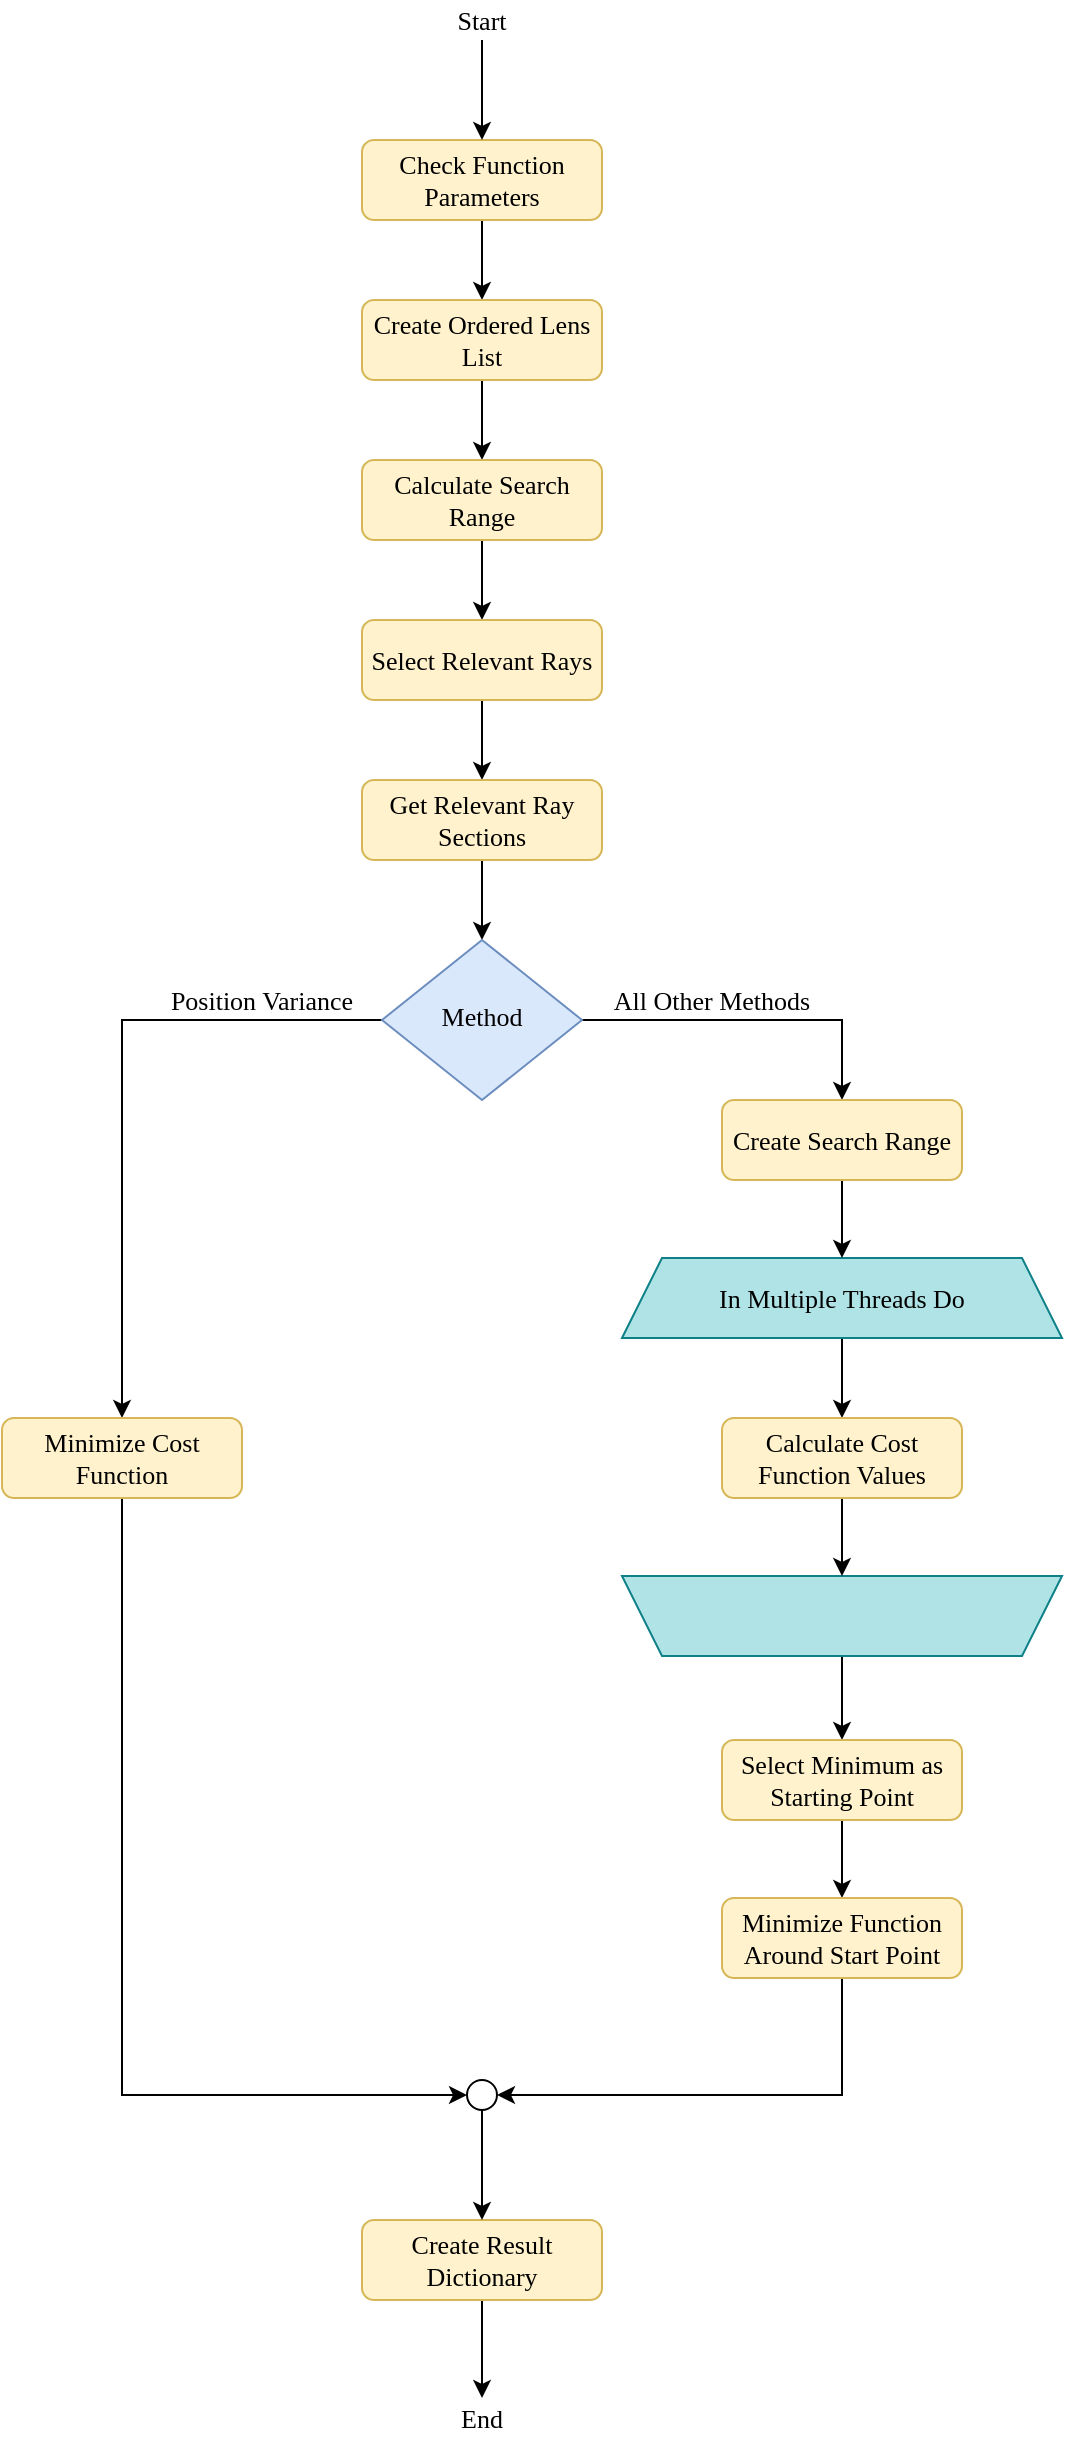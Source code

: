 <mxfile version="21.5.0" type="device">
  <diagram id="C5RBs43oDa-KdzZeNtuy" name="Page-1">
    <mxGraphModel dx="1323" dy="3019" grid="1" gridSize="10" guides="1" tooltips="1" connect="1" arrows="1" fold="1" page="1" pageScale="1" pageWidth="827" pageHeight="1169" math="0" shadow="0">
      <root>
        <mxCell id="WIyWlLk6GJQsqaUBKTNV-0" />
        <mxCell id="WIyWlLk6GJQsqaUBKTNV-1" parent="WIyWlLk6GJQsqaUBKTNV-0" />
        <mxCell id="uH4OkT64cM5H5gFiCBfV-25" style="edgeStyle=orthogonalEdgeStyle;rounded=0;orthogonalLoop=1;jettySize=auto;html=1;entryX=0.5;entryY=0;entryDx=0;entryDy=0;" parent="WIyWlLk6GJQsqaUBKTNV-1" source="tedfQHLUCKz6kTAHSQzP-0" target="Ra94u74_zHsjVBOQ7fiC-0" edge="1">
          <mxGeometry relative="1" as="geometry" />
        </mxCell>
        <mxCell id="tedfQHLUCKz6kTAHSQzP-0" value="Check Function Parameters" style="rounded=1;whiteSpace=wrap;html=1;fontSize=13;glass=0;strokeWidth=1;shadow=0;fillColor=#fff2cc;strokeColor=#d6b656;fontFamily=Times New Roman;fontColor=#000000;flipV=0;flipH=1;" parent="WIyWlLk6GJQsqaUBKTNV-1" vertex="1">
          <mxGeometry x="280" y="40" width="120" height="40" as="geometry" />
        </mxCell>
        <mxCell id="JQYIA-HylmGEcJKbKAeS-39" value="" style="edgeStyle=orthogonalEdgeStyle;rounded=0;orthogonalLoop=1;jettySize=auto;html=1;" edge="1" parent="WIyWlLk6GJQsqaUBKTNV-1" source="tedfQHLUCKz6kTAHSQzP-3" target="tedfQHLUCKz6kTAHSQzP-0">
          <mxGeometry relative="1" as="geometry" />
        </mxCell>
        <mxCell id="tedfQHLUCKz6kTAHSQzP-3" value="Start" style="text;html=1;strokeColor=none;fillColor=none;align=center;verticalAlign=middle;whiteSpace=wrap;rounded=0;fontFamily=Times New Roman;fontSize=13;fontColor=#000000;" parent="WIyWlLk6GJQsqaUBKTNV-1" vertex="1">
          <mxGeometry x="320" y="-30" width="40" height="20" as="geometry" />
        </mxCell>
        <mxCell id="uH4OkT64cM5H5gFiCBfV-26" style="edgeStyle=orthogonalEdgeStyle;rounded=0;orthogonalLoop=1;jettySize=auto;html=1;entryX=0.5;entryY=0;entryDx=0;entryDy=0;" parent="WIyWlLk6GJQsqaUBKTNV-1" source="Ra94u74_zHsjVBOQ7fiC-0" target="uH4OkT64cM5H5gFiCBfV-0" edge="1">
          <mxGeometry relative="1" as="geometry" />
        </mxCell>
        <mxCell id="Ra94u74_zHsjVBOQ7fiC-0" value="Create Ordered Lens List" style="rounded=1;whiteSpace=wrap;html=1;fontSize=13;glass=0;strokeWidth=1;shadow=0;fillColor=#fff2cc;strokeColor=#d6b656;fontFamily=Times New Roman;fontColor=#000000;flipV=0;flipH=1;" parent="WIyWlLk6GJQsqaUBKTNV-1" vertex="1">
          <mxGeometry x="280" y="120" width="120" height="40" as="geometry" />
        </mxCell>
        <mxCell id="JQYIA-HylmGEcJKbKAeS-13" style="edgeStyle=orthogonalEdgeStyle;rounded=0;orthogonalLoop=1;jettySize=auto;html=1;entryX=0.5;entryY=0;entryDx=0;entryDy=0;" edge="1" parent="WIyWlLk6GJQsqaUBKTNV-1" source="uH4OkT64cM5H5gFiCBfV-0" target="JQYIA-HylmGEcJKbKAeS-0">
          <mxGeometry relative="1" as="geometry" />
        </mxCell>
        <mxCell id="uH4OkT64cM5H5gFiCBfV-0" value="Calculate Search Range" style="rounded=1;whiteSpace=wrap;html=1;fontSize=13;glass=0;strokeWidth=1;shadow=0;fillColor=#fff2cc;strokeColor=#d6b656;fontFamily=Times New Roman;fontColor=#000000;flipV=0;flipH=1;" parent="WIyWlLk6GJQsqaUBKTNV-1" vertex="1">
          <mxGeometry x="280" y="200" width="120" height="40" as="geometry" />
        </mxCell>
        <mxCell id="JQYIA-HylmGEcJKbKAeS-21" style="edgeStyle=orthogonalEdgeStyle;rounded=0;orthogonalLoop=1;jettySize=auto;html=1;entryX=0.5;entryY=0;entryDx=0;entryDy=0;" edge="1" parent="WIyWlLk6GJQsqaUBKTNV-1" source="uH4OkT64cM5H5gFiCBfV-1" target="JQYIA-HylmGEcJKbKAeS-5">
          <mxGeometry relative="1" as="geometry" />
        </mxCell>
        <mxCell id="uH4OkT64cM5H5gFiCBfV-1" value="In Multiple Threads Do" style="shape=trapezoid;perimeter=trapezoidPerimeter;whiteSpace=wrap;html=1;fixedSize=1;fontFamily=Times New Roman;fillColor=#b0e3e6;strokeColor=#0e8088;fontSize=13;" parent="WIyWlLk6GJQsqaUBKTNV-1" vertex="1">
          <mxGeometry x="410" y="599" width="220" height="40" as="geometry" />
        </mxCell>
        <mxCell id="JQYIA-HylmGEcJKbKAeS-25" style="edgeStyle=orthogonalEdgeStyle;rounded=0;orthogonalLoop=1;jettySize=auto;html=1;entryX=0.5;entryY=0;entryDx=0;entryDy=0;" edge="1" parent="WIyWlLk6GJQsqaUBKTNV-1" source="uH4OkT64cM5H5gFiCBfV-12" target="JQYIA-HylmGEcJKbKAeS-7">
          <mxGeometry relative="1" as="geometry" />
        </mxCell>
        <mxCell id="uH4OkT64cM5H5gFiCBfV-12" value="" style="shape=trapezoid;perimeter=trapezoidPerimeter;whiteSpace=wrap;html=1;fixedSize=1;fontFamily=Times New Roman;fillColor=#b0e3e6;strokeColor=#0e8088;direction=west;fontSize=13;" parent="WIyWlLk6GJQsqaUBKTNV-1" vertex="1">
          <mxGeometry x="410" y="758" width="220" height="40" as="geometry" />
        </mxCell>
        <mxCell id="uH4OkT64cM5H5gFiCBfV-48" value="End" style="text;html=1;strokeColor=none;fillColor=none;align=center;verticalAlign=middle;whiteSpace=wrap;rounded=0;fontFamily=Times New Roman;fontSize=13;fontColor=#000000;" parent="WIyWlLk6GJQsqaUBKTNV-1" vertex="1">
          <mxGeometry x="320" y="1169" width="40" height="20" as="geometry" />
        </mxCell>
        <mxCell id="JQYIA-HylmGEcJKbKAeS-16" style="edgeStyle=orthogonalEdgeStyle;rounded=0;orthogonalLoop=1;jettySize=auto;html=1;entryX=0.5;entryY=0;entryDx=0;entryDy=0;" edge="1" parent="WIyWlLk6GJQsqaUBKTNV-1" source="JQYIA-HylmGEcJKbKAeS-0" target="JQYIA-HylmGEcJKbKAeS-1">
          <mxGeometry relative="1" as="geometry" />
        </mxCell>
        <mxCell id="JQYIA-HylmGEcJKbKAeS-0" value="Select Relevant Rays" style="rounded=1;whiteSpace=wrap;html=1;fontSize=13;glass=0;strokeWidth=1;shadow=0;fillColor=#fff2cc;strokeColor=#d6b656;fontFamily=Times New Roman;fontColor=#000000;flipV=0;flipH=1;" vertex="1" parent="WIyWlLk6GJQsqaUBKTNV-1">
          <mxGeometry x="280" y="280" width="120" height="40" as="geometry" />
        </mxCell>
        <mxCell id="JQYIA-HylmGEcJKbKAeS-17" value="" style="edgeStyle=orthogonalEdgeStyle;rounded=0;orthogonalLoop=1;jettySize=auto;html=1;" edge="1" parent="WIyWlLk6GJQsqaUBKTNV-1" source="JQYIA-HylmGEcJKbKAeS-1" target="JQYIA-HylmGEcJKbKAeS-2">
          <mxGeometry relative="1" as="geometry" />
        </mxCell>
        <mxCell id="JQYIA-HylmGEcJKbKAeS-1" value="Get Relevant Ray Sections" style="rounded=1;whiteSpace=wrap;html=1;fontSize=13;glass=0;strokeWidth=1;shadow=0;fillColor=#fff2cc;strokeColor=#d6b656;fontFamily=Times New Roman;fontColor=#000000;flipV=0;flipH=1;" vertex="1" parent="WIyWlLk6GJQsqaUBKTNV-1">
          <mxGeometry x="280" y="360" width="120" height="40" as="geometry" />
        </mxCell>
        <mxCell id="JQYIA-HylmGEcJKbKAeS-27" style="edgeStyle=orthogonalEdgeStyle;rounded=0;orthogonalLoop=1;jettySize=auto;html=1;" edge="1" parent="WIyWlLk6GJQsqaUBKTNV-1" source="JQYIA-HylmGEcJKbKAeS-2" target="JQYIA-HylmGEcJKbKAeS-3">
          <mxGeometry relative="1" as="geometry" />
        </mxCell>
        <mxCell id="JQYIA-HylmGEcJKbKAeS-30" style="edgeStyle=orthogonalEdgeStyle;rounded=0;orthogonalLoop=1;jettySize=auto;html=1;entryX=0.5;entryY=0;entryDx=0;entryDy=0;" edge="1" parent="WIyWlLk6GJQsqaUBKTNV-1" source="JQYIA-HylmGEcJKbKAeS-2" target="JQYIA-HylmGEcJKbKAeS-6">
          <mxGeometry relative="1" as="geometry" />
        </mxCell>
        <mxCell id="JQYIA-HylmGEcJKbKAeS-2" value="Method" style="rhombus;whiteSpace=wrap;html=1;shadow=0;fontFamily=Times New Roman;fontSize=13;align=center;strokeWidth=1;spacing=6;spacingTop=-4;fillColor=#dae8fc;strokeColor=#6c8ebf;fontColor=#000000;" vertex="1" parent="WIyWlLk6GJQsqaUBKTNV-1">
          <mxGeometry x="290" y="440" width="100" height="80" as="geometry" />
        </mxCell>
        <mxCell id="JQYIA-HylmGEcJKbKAeS-41" style="edgeStyle=orthogonalEdgeStyle;rounded=0;orthogonalLoop=1;jettySize=auto;html=1;entryX=0;entryY=0.5;entryDx=0;entryDy=0;exitX=0.5;exitY=1;exitDx=0;exitDy=0;" edge="1" parent="WIyWlLk6GJQsqaUBKTNV-1" source="JQYIA-HylmGEcJKbKAeS-3" target="JQYIA-HylmGEcJKbKAeS-31">
          <mxGeometry relative="1" as="geometry">
            <Array as="points">
              <mxPoint x="160" y="1018" />
            </Array>
          </mxGeometry>
        </mxCell>
        <mxCell id="JQYIA-HylmGEcJKbKAeS-3" value="Minimize Cost Function" style="rounded=1;whiteSpace=wrap;html=1;fontSize=13;glass=0;strokeWidth=1;shadow=0;fillColor=#fff2cc;strokeColor=#d6b656;fontFamily=Times New Roman;fontColor=#000000;" vertex="1" parent="WIyWlLk6GJQsqaUBKTNV-1">
          <mxGeometry x="100" y="679" width="120" height="40" as="geometry" />
        </mxCell>
        <mxCell id="JQYIA-HylmGEcJKbKAeS-29" value="" style="edgeStyle=orthogonalEdgeStyle;rounded=0;orthogonalLoop=1;jettySize=auto;html=1;" edge="1" parent="WIyWlLk6GJQsqaUBKTNV-1" source="JQYIA-HylmGEcJKbKAeS-4" target="uH4OkT64cM5H5gFiCBfV-48">
          <mxGeometry relative="1" as="geometry" />
        </mxCell>
        <mxCell id="JQYIA-HylmGEcJKbKAeS-4" value="Create Result Dictionary" style="rounded=1;whiteSpace=wrap;html=1;fontSize=13;glass=0;strokeWidth=1;shadow=0;fillColor=#fff2cc;strokeColor=#d6b656;fontFamily=Times New Roman;fontColor=#000000;" vertex="1" parent="WIyWlLk6GJQsqaUBKTNV-1">
          <mxGeometry x="280" y="1080" width="120" height="40" as="geometry" />
        </mxCell>
        <mxCell id="JQYIA-HylmGEcJKbKAeS-37" style="edgeStyle=orthogonalEdgeStyle;rounded=0;orthogonalLoop=1;jettySize=auto;html=1;entryX=0.5;entryY=1;entryDx=0;entryDy=0;" edge="1" parent="WIyWlLk6GJQsqaUBKTNV-1" source="JQYIA-HylmGEcJKbKAeS-5" target="uH4OkT64cM5H5gFiCBfV-12">
          <mxGeometry relative="1" as="geometry" />
        </mxCell>
        <mxCell id="JQYIA-HylmGEcJKbKAeS-5" value="Calculate Cost Function Values" style="rounded=1;whiteSpace=wrap;html=1;fontSize=13;glass=0;strokeWidth=1;shadow=0;fillColor=#fff2cc;strokeColor=#d6b656;fontFamily=Times New Roman;fontColor=#000000;" vertex="1" parent="WIyWlLk6GJQsqaUBKTNV-1">
          <mxGeometry x="460" y="679" width="120" height="40" as="geometry" />
        </mxCell>
        <mxCell id="JQYIA-HylmGEcJKbKAeS-20" style="edgeStyle=orthogonalEdgeStyle;rounded=0;orthogonalLoop=1;jettySize=auto;html=1;entryX=0.5;entryY=0;entryDx=0;entryDy=0;" edge="1" parent="WIyWlLk6GJQsqaUBKTNV-1" source="JQYIA-HylmGEcJKbKAeS-6" target="uH4OkT64cM5H5gFiCBfV-1">
          <mxGeometry relative="1" as="geometry" />
        </mxCell>
        <mxCell id="JQYIA-HylmGEcJKbKAeS-6" value="Create Search Range" style="rounded=1;whiteSpace=wrap;html=1;fontSize=13;glass=0;strokeWidth=1;shadow=0;fillColor=#fff2cc;strokeColor=#d6b656;fontFamily=Times New Roman;fontColor=#000000;" vertex="1" parent="WIyWlLk6GJQsqaUBKTNV-1">
          <mxGeometry x="460" y="520" width="120" height="40" as="geometry" />
        </mxCell>
        <mxCell id="JQYIA-HylmGEcJKbKAeS-26" value="" style="edgeStyle=orthogonalEdgeStyle;rounded=0;orthogonalLoop=1;jettySize=auto;html=1;" edge="1" parent="WIyWlLk6GJQsqaUBKTNV-1" source="JQYIA-HylmGEcJKbKAeS-7" target="JQYIA-HylmGEcJKbKAeS-9">
          <mxGeometry relative="1" as="geometry" />
        </mxCell>
        <mxCell id="JQYIA-HylmGEcJKbKAeS-7" value="Select Minimum as Starting Point" style="rounded=1;whiteSpace=wrap;html=1;fontSize=13;glass=0;strokeWidth=1;shadow=0;fillColor=#fff2cc;strokeColor=#d6b656;fontFamily=Times New Roman;fontColor=#000000;flipV=1;" vertex="1" parent="WIyWlLk6GJQsqaUBKTNV-1">
          <mxGeometry x="460" y="840" width="120" height="40" as="geometry" />
        </mxCell>
        <mxCell id="JQYIA-HylmGEcJKbKAeS-40" style="edgeStyle=orthogonalEdgeStyle;rounded=0;orthogonalLoop=1;jettySize=auto;html=1;entryX=1;entryY=0.5;entryDx=0;entryDy=0;" edge="1" parent="WIyWlLk6GJQsqaUBKTNV-1" source="JQYIA-HylmGEcJKbKAeS-9" target="JQYIA-HylmGEcJKbKAeS-31">
          <mxGeometry relative="1" as="geometry">
            <Array as="points">
              <mxPoint x="520" y="1018" />
            </Array>
          </mxGeometry>
        </mxCell>
        <mxCell id="JQYIA-HylmGEcJKbKAeS-9" value="Minimize Function Around Start Point" style="rounded=1;whiteSpace=wrap;html=1;fontSize=13;glass=0;strokeWidth=1;shadow=0;fillColor=#fff2cc;strokeColor=#d6b656;fontFamily=Times New Roman;fontColor=#000000;flipV=1;" vertex="1" parent="WIyWlLk6GJQsqaUBKTNV-1">
          <mxGeometry x="460" y="919" width="120" height="40" as="geometry" />
        </mxCell>
        <mxCell id="JQYIA-HylmGEcJKbKAeS-32" value="" style="edgeStyle=orthogonalEdgeStyle;rounded=0;orthogonalLoop=1;jettySize=auto;html=1;" edge="1" parent="WIyWlLk6GJQsqaUBKTNV-1" source="JQYIA-HylmGEcJKbKAeS-31" target="JQYIA-HylmGEcJKbKAeS-4">
          <mxGeometry relative="1" as="geometry" />
        </mxCell>
        <mxCell id="JQYIA-HylmGEcJKbKAeS-31" value="" style="ellipse;whiteSpace=wrap;html=1;aspect=fixed;fontFamily=Times New Roman;fontSize=13;fontColor=#000000;" vertex="1" parent="WIyWlLk6GJQsqaUBKTNV-1">
          <mxGeometry x="332.5" y="1010" width="15" height="15" as="geometry" />
        </mxCell>
        <mxCell id="JQYIA-HylmGEcJKbKAeS-35" value="Position Variance" style="text;html=1;strokeColor=none;fillColor=none;align=center;verticalAlign=middle;whiteSpace=wrap;rounded=0;fontFamily=Times New Roman;fontSize=13;fontColor=#000000;" vertex="1" parent="WIyWlLk6GJQsqaUBKTNV-1">
          <mxGeometry x="180" y="460" width="100" height="20" as="geometry" />
        </mxCell>
        <mxCell id="JQYIA-HylmGEcJKbKAeS-36" value="All Other Methods" style="text;html=1;strokeColor=none;fillColor=none;align=center;verticalAlign=middle;whiteSpace=wrap;rounded=0;fontFamily=Times New Roman;fontSize=13;fontColor=#000000;" vertex="1" parent="WIyWlLk6GJQsqaUBKTNV-1">
          <mxGeometry x="380" y="460" width="150" height="20" as="geometry" />
        </mxCell>
        <mxCell id="JQYIA-HylmGEcJKbKAeS-38" value="&amp;nbsp;" style="text;whiteSpace=wrap;html=1;" vertex="1" parent="WIyWlLk6GJQsqaUBKTNV-1">
          <mxGeometry x="430" y="330" width="40" height="40" as="geometry" />
        </mxCell>
      </root>
    </mxGraphModel>
  </diagram>
</mxfile>
